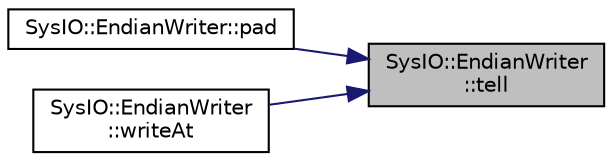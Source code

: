 digraph "SysIO::EndianWriter::tell"
{
 // LATEX_PDF_SIZE
  edge [fontname="Helvetica",fontsize="10",labelfontname="Helvetica",labelfontsize="10"];
  node [fontname="Helvetica",fontsize="10",shape=record];
  rankdir="RL";
  Node1 [label="SysIO::EndianWriter\l::tell",height=0.2,width=0.4,color="black", fillcolor="grey75", style="filled", fontcolor="black",tooltip="Gets the current position in the stream."];
  Node1 -> Node2 [dir="back",color="midnightblue",fontsize="10",style="solid",fontname="Helvetica"];
  Node2 [label="SysIO::EndianWriter::pad",height=0.2,width=0.4,color="black", fillcolor="white", style="filled",URL="$class_sys_i_o_1_1_endian_writer.html#afa53855d6d3750c8e50168b5d512c880",tooltip="Treats n bytes as padding, skipping over them."];
  Node1 -> Node3 [dir="back",color="midnightblue",fontsize="10",style="solid",fontname="Helvetica"];
  Node3 [label="SysIO::EndianWriter\l::writeAt",height=0.2,width=0.4,color="black", fillcolor="white", style="filled",URL="$class_sys_i_o_1_1_endian_writer.html#ab55ccf005542874b01beb8fe7d75ef5a",tooltip="Write some data to file at a specific offset. Adjusted for endianness if required (note stream positi..."];
}
